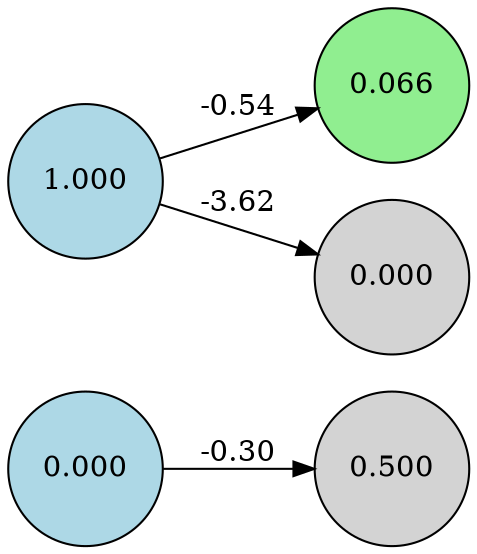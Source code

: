 digraph neat {
  rankdir=LR;
  node [shape=circle];
  node0 [label="0.000", style=filled, fillcolor=lightblue];
  node1 [label="1.000", style=filled, fillcolor=lightblue];
  node61 [label="0.066", style=filled, fillcolor=lightgreen];
  node179 [label="0.000", style=filled, fillcolor=lightgray];
  node194 [label="0.500", style=filled, fillcolor=lightgray];
  node1 -> node61 [label="-0.54"];
  node1 -> node179 [label="-3.62"];
  node0 -> node194 [label="-0.30"];
}
